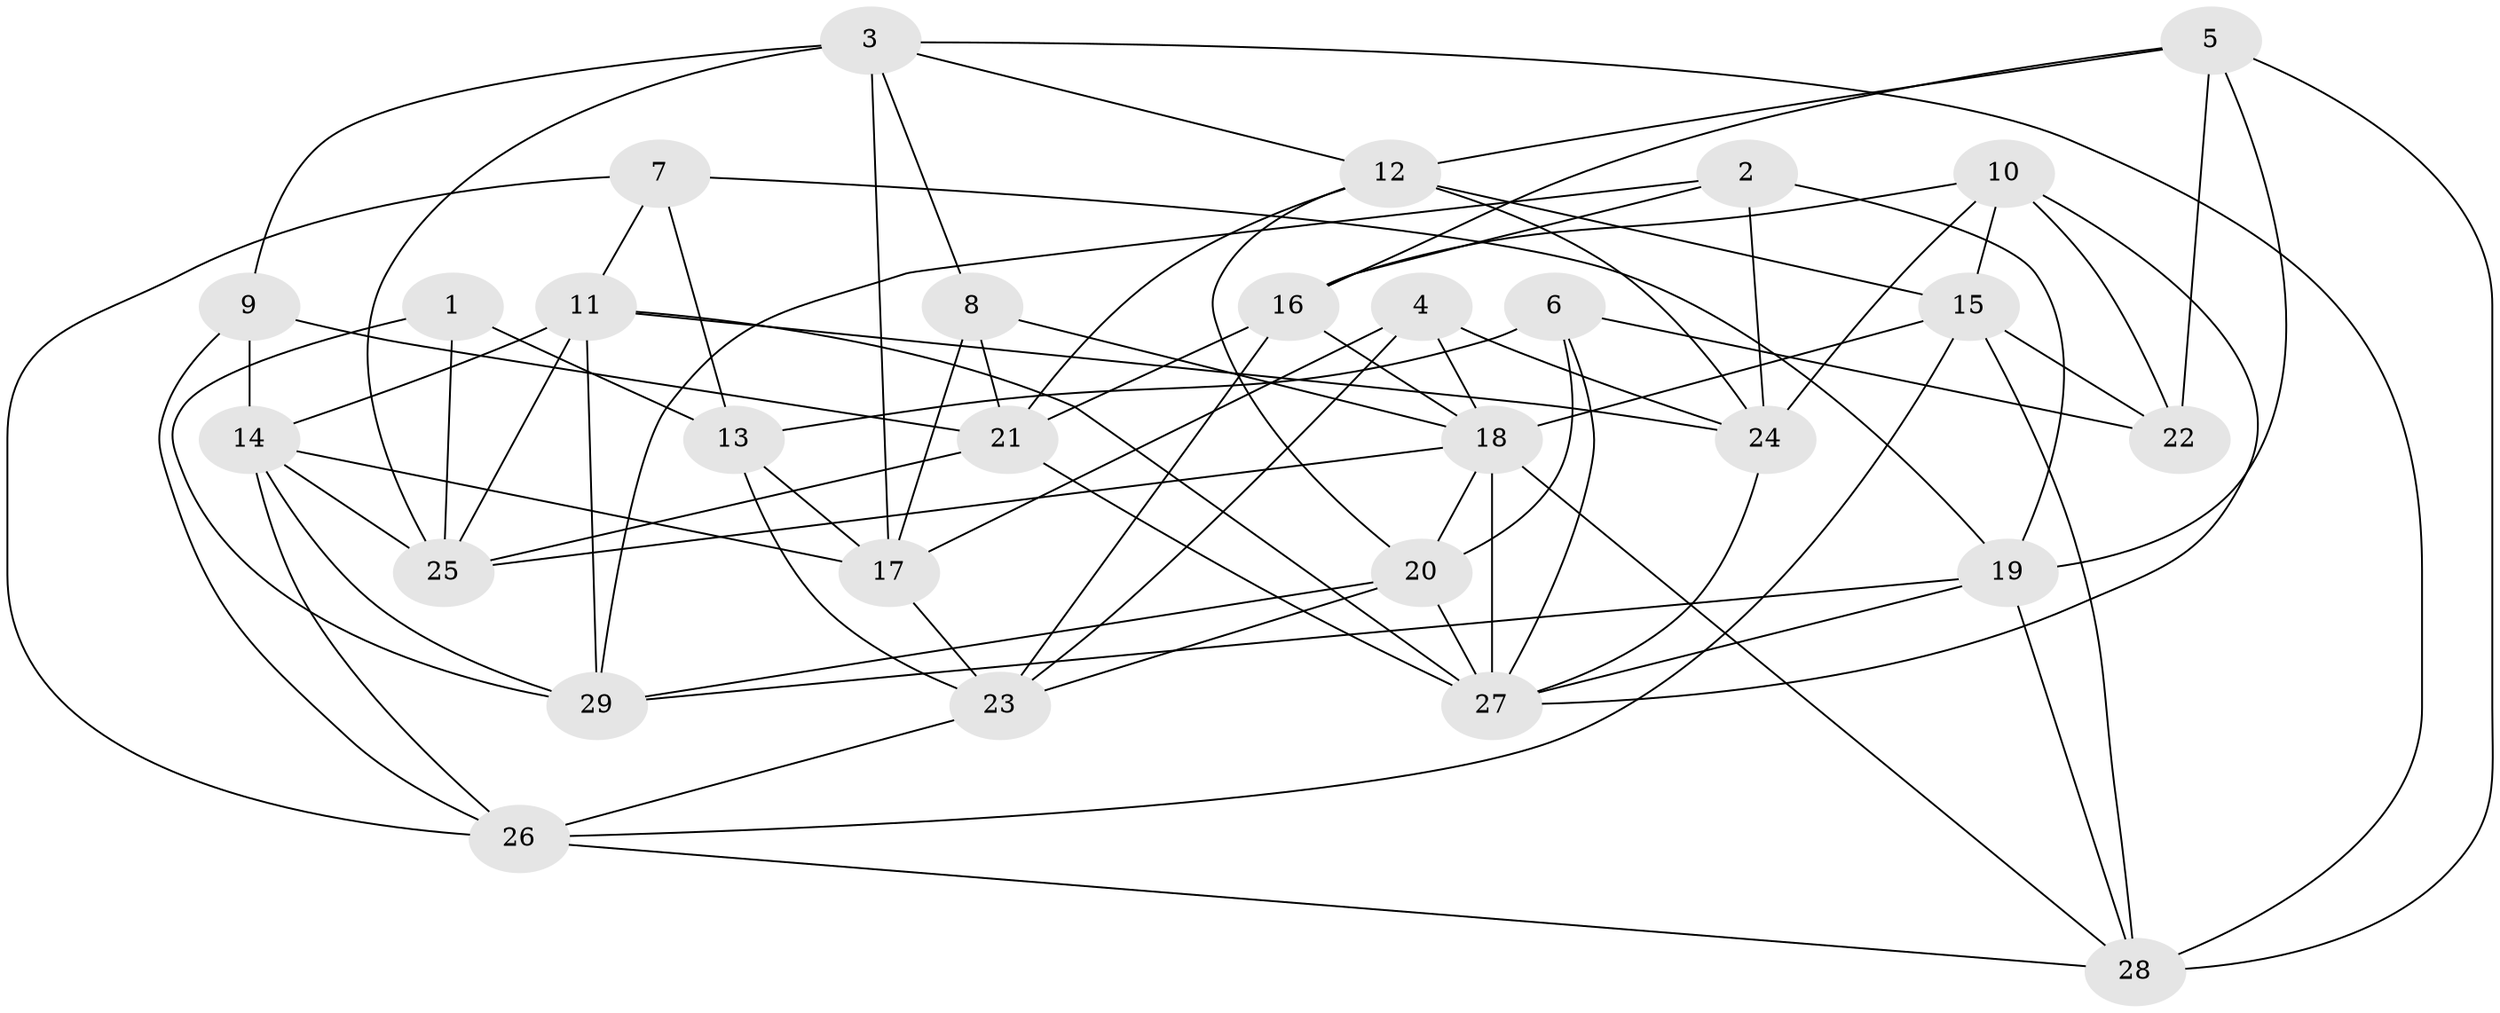 // original degree distribution, {4: 1.0}
// Generated by graph-tools (version 1.1) at 2025/50/03/09/25 03:50:48]
// undirected, 29 vertices, 79 edges
graph export_dot {
graph [start="1"]
  node [color=gray90,style=filled];
  1;
  2;
  3;
  4;
  5;
  6;
  7;
  8;
  9;
  10;
  11;
  12;
  13;
  14;
  15;
  16;
  17;
  18;
  19;
  20;
  21;
  22;
  23;
  24;
  25;
  26;
  27;
  28;
  29;
  1 -- 13 [weight=2.0];
  1 -- 25 [weight=1.0];
  1 -- 29 [weight=1.0];
  2 -- 16 [weight=1.0];
  2 -- 19 [weight=1.0];
  2 -- 24 [weight=1.0];
  2 -- 29 [weight=1.0];
  3 -- 8 [weight=1.0];
  3 -- 9 [weight=1.0];
  3 -- 12 [weight=1.0];
  3 -- 17 [weight=1.0];
  3 -- 25 [weight=1.0];
  3 -- 28 [weight=1.0];
  4 -- 17 [weight=1.0];
  4 -- 18 [weight=1.0];
  4 -- 23 [weight=1.0];
  4 -- 24 [weight=1.0];
  5 -- 12 [weight=1.0];
  5 -- 16 [weight=1.0];
  5 -- 19 [weight=1.0];
  5 -- 22 [weight=2.0];
  5 -- 28 [weight=1.0];
  6 -- 13 [weight=1.0];
  6 -- 20 [weight=1.0];
  6 -- 22 [weight=1.0];
  6 -- 27 [weight=1.0];
  7 -- 11 [weight=1.0];
  7 -- 13 [weight=1.0];
  7 -- 19 [weight=1.0];
  7 -- 26 [weight=1.0];
  8 -- 17 [weight=1.0];
  8 -- 18 [weight=1.0];
  8 -- 21 [weight=1.0];
  9 -- 14 [weight=1.0];
  9 -- 21 [weight=1.0];
  9 -- 26 [weight=1.0];
  10 -- 15 [weight=1.0];
  10 -- 16 [weight=1.0];
  10 -- 22 [weight=2.0];
  10 -- 24 [weight=1.0];
  10 -- 27 [weight=1.0];
  11 -- 14 [weight=1.0];
  11 -- 24 [weight=1.0];
  11 -- 25 [weight=1.0];
  11 -- 27 [weight=1.0];
  11 -- 29 [weight=1.0];
  12 -- 15 [weight=1.0];
  12 -- 20 [weight=1.0];
  12 -- 21 [weight=1.0];
  12 -- 24 [weight=1.0];
  13 -- 17 [weight=1.0];
  13 -- 23 [weight=1.0];
  14 -- 17 [weight=1.0];
  14 -- 25 [weight=1.0];
  14 -- 26 [weight=1.0];
  14 -- 29 [weight=1.0];
  15 -- 18 [weight=1.0];
  15 -- 22 [weight=1.0];
  15 -- 26 [weight=1.0];
  15 -- 28 [weight=1.0];
  16 -- 18 [weight=1.0];
  16 -- 21 [weight=1.0];
  16 -- 23 [weight=1.0];
  17 -- 23 [weight=1.0];
  18 -- 20 [weight=1.0];
  18 -- 25 [weight=1.0];
  18 -- 27 [weight=1.0];
  18 -- 28 [weight=1.0];
  19 -- 27 [weight=1.0];
  19 -- 28 [weight=1.0];
  19 -- 29 [weight=1.0];
  20 -- 23 [weight=1.0];
  20 -- 27 [weight=1.0];
  20 -- 29 [weight=1.0];
  21 -- 25 [weight=1.0];
  21 -- 27 [weight=1.0];
  23 -- 26 [weight=1.0];
  24 -- 27 [weight=1.0];
  26 -- 28 [weight=1.0];
}
